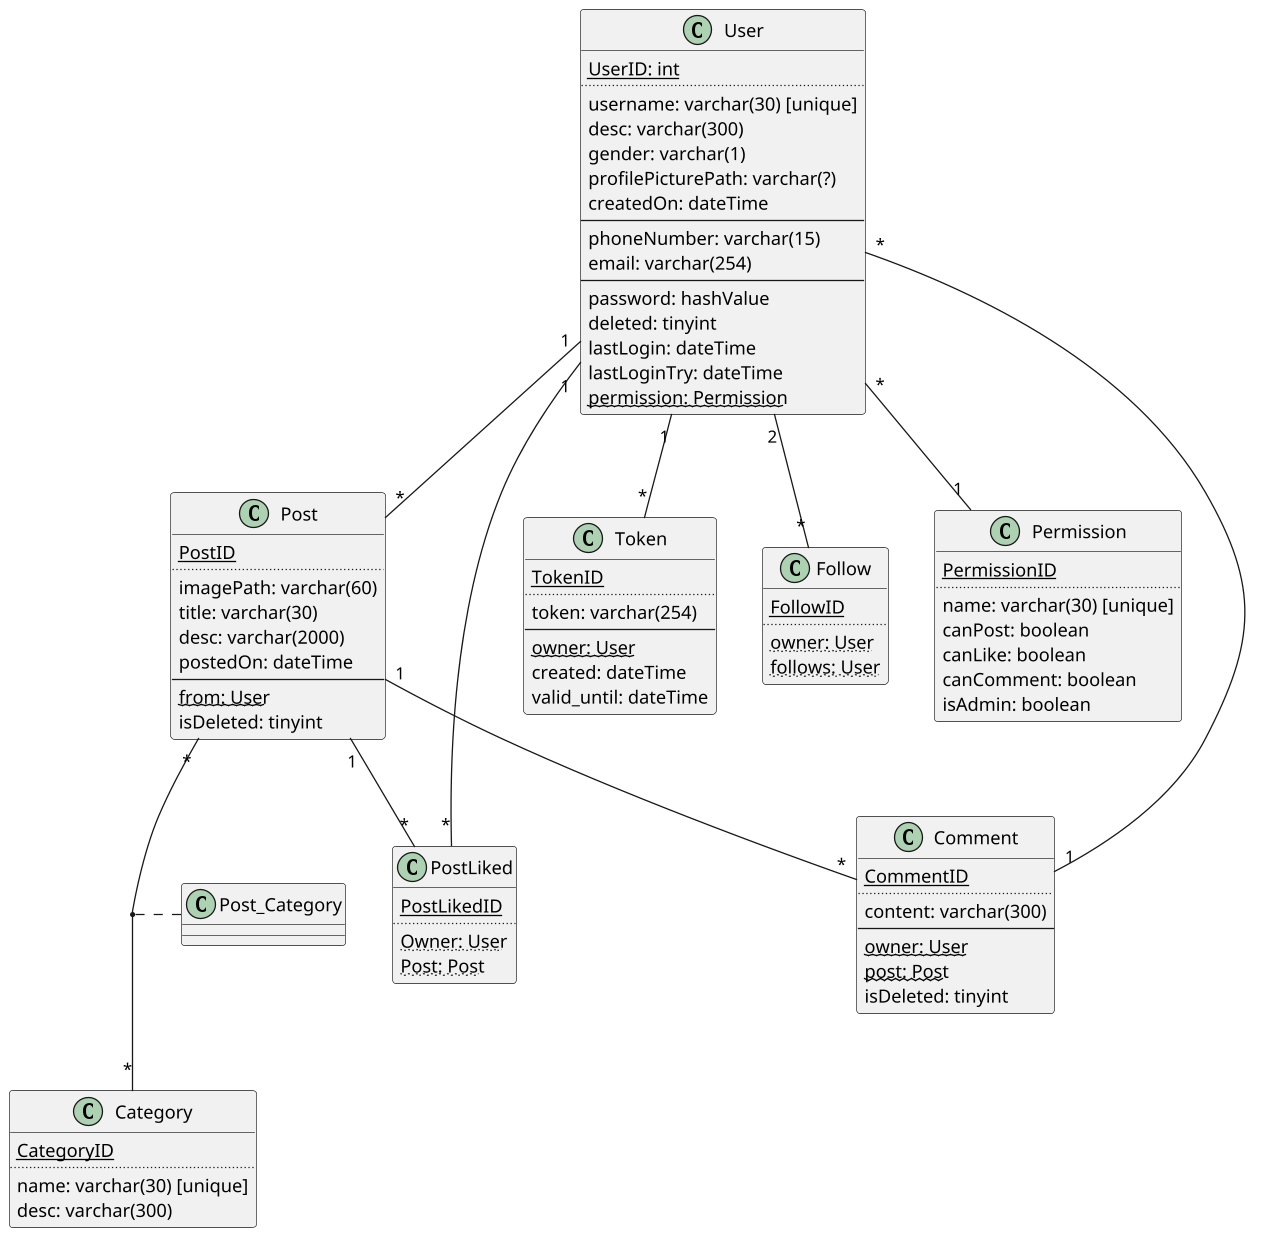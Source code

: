 @startuml
skinparam backgroundcolor transparent
skinparam shadowing false

scale 1.3

class User {
    <u>UserID: int</u>
    ..
    username: varchar(30) [unique]
    desc: varchar(300)
    gender: varchar(1)
    profilePicturePath: varchar(?)
    createdOn: dateTime
    --
    phoneNumber: varchar(15)
    email: varchar(254)
    --
    password: hashValue
    deleted: tinyint
    lastLogin: dateTime
    lastLoginTry: dateTime
    <w>permission: Permission</w>
}

class Post {
    <u>PostID</u>
    ..
    imagePath: varchar(60)
    title: varchar(30)
    desc: varchar(2000)
    postedOn: dateTime
    --
    <w>from: User</w>
    isDeleted: tinyint
}

class Category {
    <u>CategoryID</u>
    ..
    name: varchar(30) [unique]
    desc: varchar(300)
}

class Token {
    <u>TokenID</u>
    ..
    token: varchar(254)
    --
    <w>owner: User</w>
    created: dateTime
    valid_until: dateTime
}

class Follow {
    <u>FollowID</u>
    ..
    <w>owner: User</w>
    <w>follows: User</w>
}

class PostLiked {
    <u>PostLikedID</u>
    ..
    <w>Owner: User</w>
    <w>Post: Post</w>
}

class Permission {
    <u>PermissionID</u>
    ..
    name: varchar(30) [unique]
    canPost: boolean
    canLike: boolean
    canComment: boolean
    isAdmin: boolean
}

class Comment {
    <u>CommentID</u>
    ..
    content: varchar(300)
    --
    <w>owner: User</w>
    <w>post: Post</w>
    isDeleted: tinyint
}

User "1" -- "*" Post
User "*" -- "1" Comment
User "1" -- "*" Token
User "2" -- "*" Follow
User "1" -- "*" PostLiked
User "*" -- "1" Permission

Post "1" -- "*" PostLiked
Post "1" -- "*" Comment
Post "*" -- "*" Category
(Post, Category) .. Post_Category

@enduml